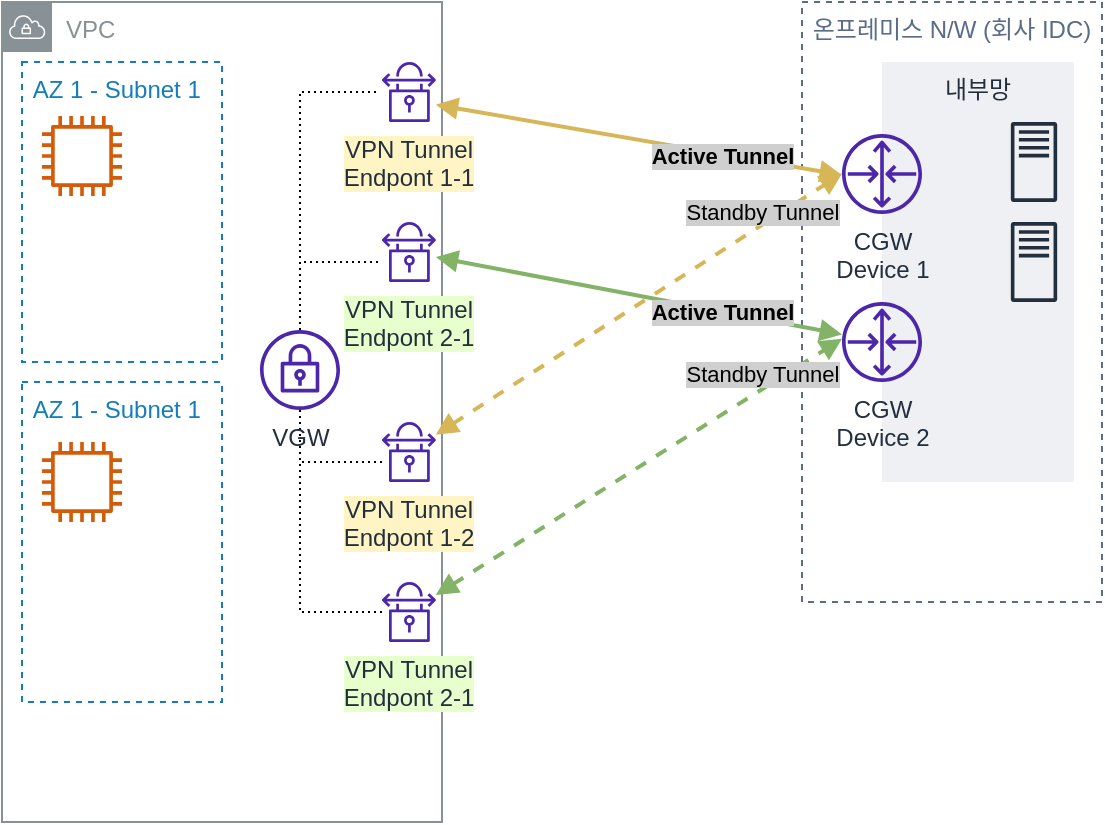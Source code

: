 <mxfile version="20.6.2" type="device"><diagram id="lyPSQGIWMrx0_t1PBAfp" name="페이지-1"><mxGraphModel dx="1106" dy="892" grid="1" gridSize="10" guides="1" tooltips="1" connect="1" arrows="1" fold="1" page="1" pageScale="1" pageWidth="827" pageHeight="1169" math="0" shadow="0"><root><mxCell id="0"/><mxCell id="1" parent="0"/><mxCell id="kiEMtahQfvOtfKE_WoNr-22" value="온프레미스 N/W (회사 IDC)" style="fillColor=none;strokeColor=#5A6C86;dashed=1;verticalAlign=top;fontStyle=0;fontColor=#5A6C86;" vertex="1" parent="1"><mxGeometry x="480" y="110" width="150" height="300" as="geometry"/></mxCell><mxCell id="kiEMtahQfvOtfKE_WoNr-23" value="내부망" style="fillColor=#EFF0F3;strokeColor=none;dashed=0;verticalAlign=top;fontStyle=0;fontColor=#232F3D;" vertex="1" parent="1"><mxGeometry x="520" y="140" width="96" height="210" as="geometry"/></mxCell><mxCell id="kiEMtahQfvOtfKE_WoNr-24" value="" style="sketch=0;outlineConnect=0;fontColor=#232F3E;gradientColor=none;fillColor=#232F3D;strokeColor=none;dashed=0;verticalLabelPosition=bottom;verticalAlign=top;align=center;html=1;fontSize=12;fontStyle=0;pointerEvents=1;shape=mxgraph.aws4.traditional_server;" vertex="1" parent="1"><mxGeometry x="576" y="170" width="40" height="40" as="geometry"/></mxCell><mxCell id="kiEMtahQfvOtfKE_WoNr-25" value="" style="sketch=0;outlineConnect=0;fontColor=#232F3E;gradientColor=none;fillColor=#232F3D;strokeColor=none;dashed=0;verticalLabelPosition=bottom;verticalAlign=top;align=center;html=1;fontSize=12;fontStyle=0;pointerEvents=1;shape=mxgraph.aws4.traditional_server;" vertex="1" parent="1"><mxGeometry x="576" y="220" width="40" height="40" as="geometry"/></mxCell><mxCell id="kiEMtahQfvOtfKE_WoNr-26" value="VPC" style="sketch=0;outlineConnect=0;gradientColor=none;html=1;whiteSpace=wrap;fontSize=12;fontStyle=0;shape=mxgraph.aws4.group;grIcon=mxgraph.aws4.group_vpc;strokeColor=#879196;fillColor=none;verticalAlign=top;align=left;spacingLeft=30;fontColor=#879196;dashed=0;" vertex="1" parent="1"><mxGeometry x="80" y="110" width="220" height="410" as="geometry"/></mxCell><mxCell id="kiEMtahQfvOtfKE_WoNr-46" style="edgeStyle=orthogonalEdgeStyle;rounded=0;orthogonalLoop=1;jettySize=auto;html=1;dashed=1;dashPattern=1 2;endArrow=none;endFill=0;" edge="1" parent="1"><mxGeometry relative="1" as="geometry"><mxPoint x="229" y="274.001" as="sourcePoint"/><mxPoint x="269" y="155" as="targetPoint"/><Array as="points"><mxPoint x="229" y="155"/></Array></mxGeometry></mxCell><mxCell id="kiEMtahQfvOtfKE_WoNr-47" style="edgeStyle=orthogonalEdgeStyle;rounded=0;orthogonalLoop=1;jettySize=auto;html=1;dashed=1;dashPattern=1 2;endArrow=none;endFill=0;" edge="1" parent="1" source="kiEMtahQfvOtfKE_WoNr-29" target="kiEMtahQfvOtfKE_WoNr-44"><mxGeometry relative="1" as="geometry"><Array as="points"><mxPoint x="229" y="240"/></Array></mxGeometry></mxCell><mxCell id="kiEMtahQfvOtfKE_WoNr-48" style="edgeStyle=orthogonalEdgeStyle;rounded=0;orthogonalLoop=1;jettySize=auto;html=1;dashed=1;dashPattern=1 2;endArrow=none;endFill=0;" edge="1" parent="1" source="kiEMtahQfvOtfKE_WoNr-29" target="kiEMtahQfvOtfKE_WoNr-45"><mxGeometry relative="1" as="geometry"><Array as="points"><mxPoint x="229" y="415"/></Array></mxGeometry></mxCell><mxCell id="kiEMtahQfvOtfKE_WoNr-49" style="edgeStyle=orthogonalEdgeStyle;rounded=0;orthogonalLoop=1;jettySize=auto;html=1;dashed=1;dashPattern=1 2;endArrow=none;endFill=0;" edge="1" parent="1" source="kiEMtahQfvOtfKE_WoNr-29" target="kiEMtahQfvOtfKE_WoNr-41"><mxGeometry relative="1" as="geometry"><Array as="points"><mxPoint x="229" y="340"/></Array></mxGeometry></mxCell><mxCell id="kiEMtahQfvOtfKE_WoNr-29" value="VGW" style="sketch=0;outlineConnect=0;fontColor=#232F3E;gradientColor=none;fillColor=#4D27AA;strokeColor=none;dashed=0;verticalLabelPosition=bottom;verticalAlign=top;align=center;html=1;fontSize=12;fontStyle=0;aspect=fixed;pointerEvents=1;shape=mxgraph.aws4.vpn_gateway;" vertex="1" parent="1"><mxGeometry x="209" y="274" width="40" height="40" as="geometry"/></mxCell><mxCell id="kiEMtahQfvOtfKE_WoNr-30" value=" AZ 1 - Subnet 1" style="fillColor=none;strokeColor=#147EBA;dashed=1;verticalAlign=top;fontStyle=0;fontColor=#147EBA;align=left;" vertex="1" parent="1"><mxGeometry x="90" y="140" width="100" height="150" as="geometry"/></mxCell><mxCell id="kiEMtahQfvOtfKE_WoNr-31" value="" style="sketch=0;outlineConnect=0;fontColor=#232F3E;gradientColor=none;fillColor=#D45B07;strokeColor=none;dashed=0;verticalLabelPosition=bottom;verticalAlign=top;align=center;html=1;fontSize=12;fontStyle=0;aspect=fixed;pointerEvents=1;shape=mxgraph.aws4.instance2;" vertex="1" parent="1"><mxGeometry x="100" y="167" width="40" height="40" as="geometry"/></mxCell><mxCell id="kiEMtahQfvOtfKE_WoNr-32" value=" AZ 1 - Subnet 1" style="fillColor=none;strokeColor=#147EBA;dashed=1;verticalAlign=top;fontStyle=0;fontColor=#147EBA;align=left;" vertex="1" parent="1"><mxGeometry x="90" y="300" width="100" height="160" as="geometry"/></mxCell><mxCell id="kiEMtahQfvOtfKE_WoNr-33" value="" style="sketch=0;outlineConnect=0;fontColor=#232F3E;gradientColor=none;fillColor=#D45B07;strokeColor=none;dashed=0;verticalLabelPosition=bottom;verticalAlign=top;align=center;html=1;fontSize=12;fontStyle=0;aspect=fixed;pointerEvents=1;shape=mxgraph.aws4.instance2;" vertex="1" parent="1"><mxGeometry x="100" y="330" width="40" height="40" as="geometry"/></mxCell><mxCell id="kiEMtahQfvOtfKE_WoNr-35" value="CGW&lt;br&gt;Device 2" style="sketch=0;outlineConnect=0;fontColor=#232F3E;gradientColor=none;fillColor=#4D27AA;strokeColor=none;dashed=0;verticalLabelPosition=bottom;verticalAlign=top;align=center;html=1;fontSize=12;fontStyle=0;aspect=fixed;pointerEvents=1;shape=mxgraph.aws4.router;" vertex="1" parent="1"><mxGeometry x="500" y="260" width="40" height="40" as="geometry"/></mxCell><mxCell id="kiEMtahQfvOtfKE_WoNr-36" value="" style="endArrow=block;startArrow=block;html=1;rounded=0;endFill=1;startFill=1;strokeWidth=2;fillColor=#fff2cc;strokeColor=#d6b656;" edge="1" parent="1"><mxGeometry width="50" height="50" relative="1" as="geometry"><mxPoint x="296.91" y="161.332" as="sourcePoint"/><mxPoint x="500" y="196.533" as="targetPoint"/></mxGeometry></mxCell><mxCell id="kiEMtahQfvOtfKE_WoNr-37" value="Active Tunnel" style="edgeLabel;html=1;align=center;verticalAlign=middle;resizable=0;points=[];labelBackgroundColor=#CFCFCF;fontStyle=1" vertex="1" connectable="0" parent="kiEMtahQfvOtfKE_WoNr-36"><mxGeometry x="-0.178" y="4" relative="1" as="geometry"><mxPoint x="59" y="15" as="offset"/></mxGeometry></mxCell><mxCell id="kiEMtahQfvOtfKE_WoNr-38" value="" style="endArrow=block;startArrow=block;html=1;rounded=0;strokeWidth=2;endFill=1;startFill=1;dashed=1;fillColor=#fff2cc;strokeColor=#d6b656;" edge="1" parent="1" source="kiEMtahQfvOtfKE_WoNr-41"><mxGeometry width="50" height="50" relative="1" as="geometry"><mxPoint x="296.91" y="315.093" as="sourcePoint"/><mxPoint x="500" y="195.753" as="targetPoint"/></mxGeometry></mxCell><mxCell id="kiEMtahQfvOtfKE_WoNr-39" value="Standby Tunnel" style="edgeLabel;html=1;align=center;verticalAlign=middle;resizable=0;points=[];labelBackgroundColor=#CFCFCF;" vertex="1" connectable="0" parent="kiEMtahQfvOtfKE_WoNr-38"><mxGeometry x="-0.227" y="1" relative="1" as="geometry"><mxPoint x="85" y="-60" as="offset"/></mxGeometry></mxCell><mxCell id="kiEMtahQfvOtfKE_WoNr-40" value="&lt;span style=&quot;background-color: rgb(255, 244, 195);&quot;&gt;VPN Tunnel &lt;br&gt;Endpont 1-1&lt;/span&gt;" style="sketch=0;outlineConnect=0;fontColor=#232F3E;gradientColor=none;fillColor=#4D27AA;strokeColor=none;dashed=0;verticalLabelPosition=bottom;verticalAlign=top;align=center;html=1;fontSize=12;fontStyle=0;aspect=fixed;pointerEvents=1;shape=mxgraph.aws4.vpn_connection;" vertex="1" parent="1"><mxGeometry x="270.0" y="140" width="26.91" height="30" as="geometry"/></mxCell><mxCell id="kiEMtahQfvOtfKE_WoNr-41" value="&lt;span style=&quot;background-color: rgb(255, 244, 195);&quot;&gt;VPN Tunnel &lt;br&gt;Endpont 1-2&lt;/span&gt;" style="sketch=0;outlineConnect=0;fontColor=#232F3E;gradientColor=none;fillColor=#4D27AA;strokeColor=none;dashed=0;verticalLabelPosition=bottom;verticalAlign=top;align=center;html=1;fontSize=12;fontStyle=0;aspect=fixed;pointerEvents=1;shape=mxgraph.aws4.vpn_connection;" vertex="1" parent="1"><mxGeometry x="270" y="320" width="26.91" height="30" as="geometry"/></mxCell><mxCell id="kiEMtahQfvOtfKE_WoNr-42" value="CGW &lt;br&gt;Device 1" style="sketch=0;outlineConnect=0;fontColor=#232F3E;gradientColor=none;fillColor=#4D27AA;strokeColor=none;dashed=0;verticalLabelPosition=bottom;verticalAlign=top;align=center;html=1;fontSize=12;fontStyle=0;aspect=fixed;pointerEvents=1;shape=mxgraph.aws4.router;" vertex="1" parent="1"><mxGeometry x="500" y="176" width="40" height="40" as="geometry"/></mxCell><mxCell id="kiEMtahQfvOtfKE_WoNr-44" value="&lt;span style=&quot;background-color: rgb(230, 255, 204);&quot;&gt;VPN Tunnel &lt;br&gt;Endpont 2-1&lt;/span&gt;" style="sketch=0;outlineConnect=0;fontColor=#232F3E;gradientColor=none;fillColor=#4D27AA;strokeColor=none;dashed=0;verticalLabelPosition=bottom;verticalAlign=top;align=center;html=1;fontSize=12;fontStyle=0;aspect=fixed;pointerEvents=1;shape=mxgraph.aws4.vpn_connection;" vertex="1" parent="1"><mxGeometry x="270" y="220" width="26.91" height="30" as="geometry"/></mxCell><mxCell id="kiEMtahQfvOtfKE_WoNr-45" value="&lt;span style=&quot;background-color: rgb(230, 255, 204);&quot;&gt;VPN Tunnel &lt;br&gt;Endpont 2-1&lt;/span&gt;" style="sketch=0;outlineConnect=0;fontColor=#232F3E;gradientColor=none;fillColor=#4D27AA;strokeColor=none;dashed=0;verticalLabelPosition=bottom;verticalAlign=top;align=center;html=1;fontSize=12;fontStyle=0;aspect=fixed;pointerEvents=1;shape=mxgraph.aws4.vpn_connection;" vertex="1" parent="1"><mxGeometry x="270" y="400" width="26.91" height="30" as="geometry"/></mxCell><mxCell id="kiEMtahQfvOtfKE_WoNr-51" value="" style="endArrow=block;startArrow=block;html=1;rounded=0;endFill=1;startFill=1;strokeWidth=2;fillColor=#d5e8d4;strokeColor=#82b366;" edge="1" parent="1" source="kiEMtahQfvOtfKE_WoNr-44" target="kiEMtahQfvOtfKE_WoNr-35"><mxGeometry width="50" height="50" relative="1" as="geometry"><mxPoint x="306.91" y="171.332" as="sourcePoint"/><mxPoint x="510" y="206.533" as="targetPoint"/></mxGeometry></mxCell><mxCell id="kiEMtahQfvOtfKE_WoNr-52" value="Active Tunnel" style="edgeLabel;html=1;align=center;verticalAlign=middle;resizable=0;points=[];labelBackgroundColor=#CFCFCF;fontStyle=1" vertex="1" connectable="0" parent="kiEMtahQfvOtfKE_WoNr-51"><mxGeometry x="-0.178" y="4" relative="1" as="geometry"><mxPoint x="59" y="15" as="offset"/></mxGeometry></mxCell><mxCell id="kiEMtahQfvOtfKE_WoNr-53" value="" style="endArrow=block;startArrow=block;html=1;rounded=0;strokeWidth=2;endFill=1;startFill=1;dashed=1;fillColor=#d5e8d4;strokeColor=#82b366;" edge="1" parent="1" source="kiEMtahQfvOtfKE_WoNr-45"><mxGeometry width="50" height="50" relative="1" as="geometry"><mxPoint x="296.91" y="394.321" as="sourcePoint"/><mxPoint x="500" y="278.414" as="targetPoint"/></mxGeometry></mxCell><mxCell id="kiEMtahQfvOtfKE_WoNr-54" value="Standby Tunnel" style="edgeLabel;html=1;align=center;verticalAlign=middle;resizable=0;points=[];labelBackgroundColor=#CFCFCF;" vertex="1" connectable="0" parent="kiEMtahQfvOtfKE_WoNr-53"><mxGeometry x="-0.227" y="1" relative="1" as="geometry"><mxPoint x="85" y="-60" as="offset"/></mxGeometry></mxCell></root></mxGraphModel></diagram></mxfile>